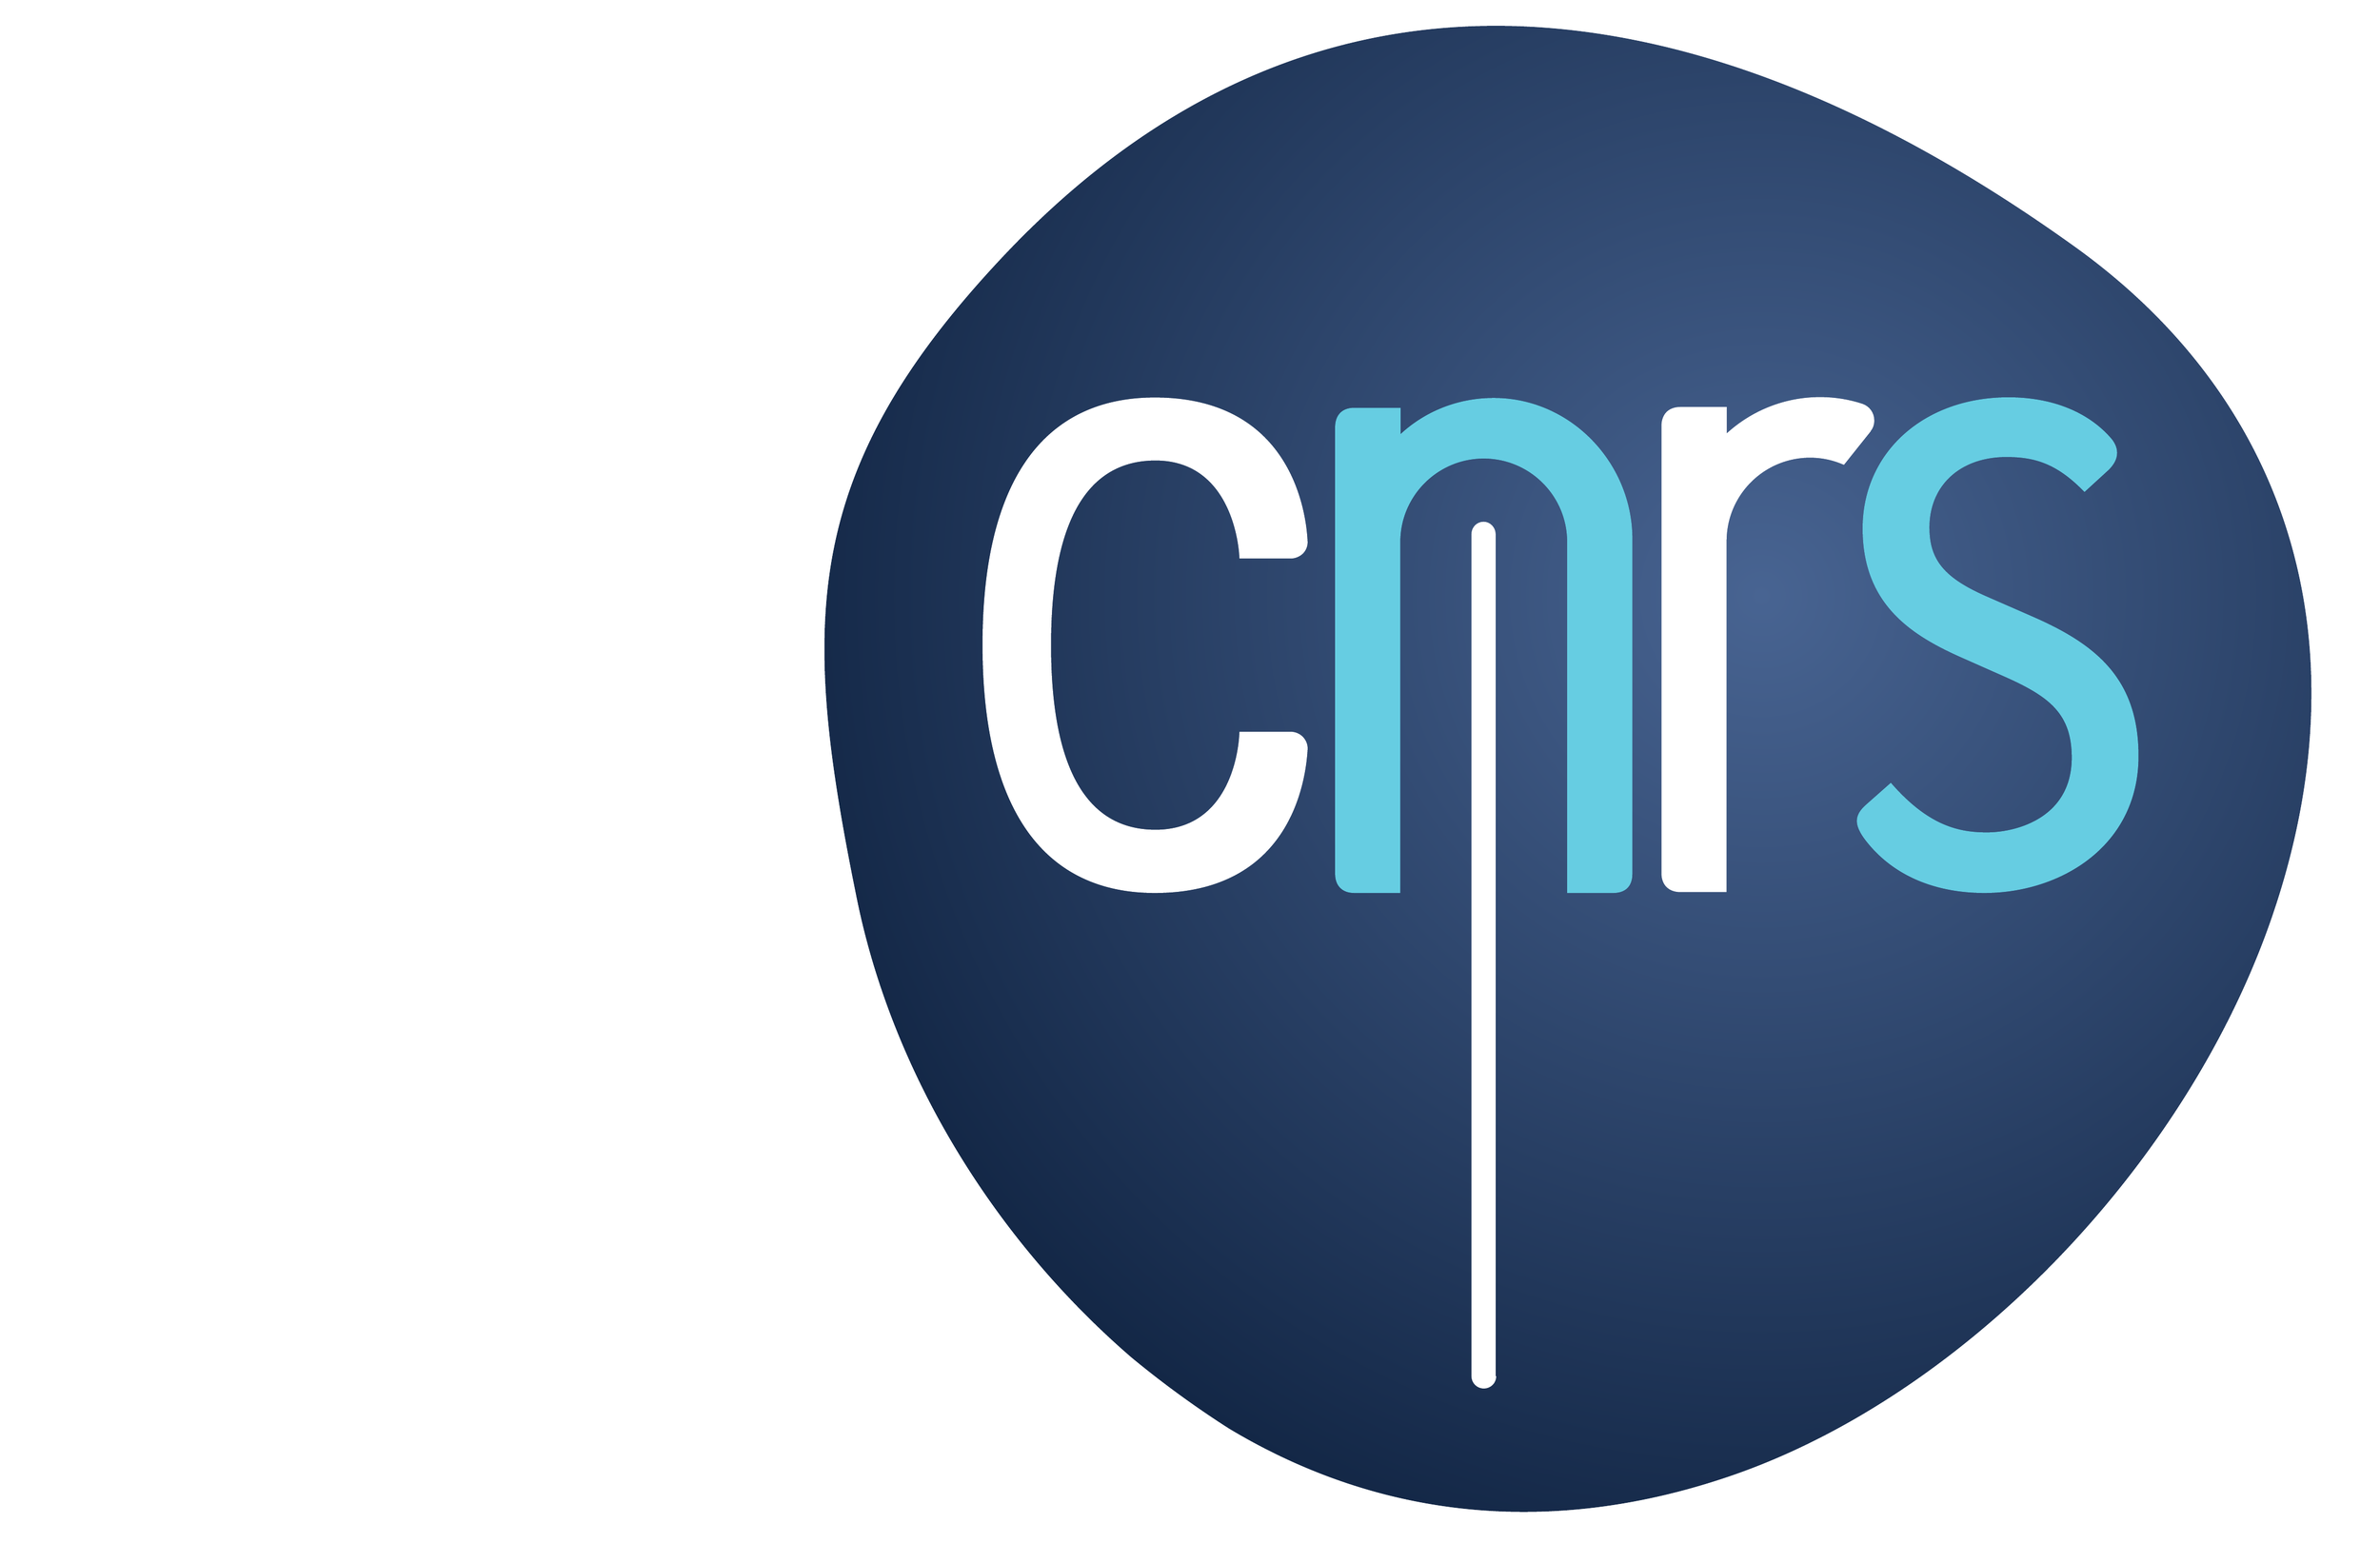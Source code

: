 % auteur du logo : CNRS
% version tikz : Kroum Tzanev
% date : 7 décembre 2015
\usetikzlibrary{svg.path}

\definecolor{inner}{RGB}{72,100,146} % #486492
\definecolor{outer}{RGB}{19,39,70} % #132746
\definecolor{lightblue}{RGB}{102,205,226} % #66cde2

\begin{tikzpicture}[x=1pt,y=1pt,yscale=-1]
  % fond
  \clip svg{M478.81,0.43c-134.50,-8.23,-255.78,44.24,-360.44,156.26c-136.26,145.67,-133.77,247.69,-96.57,430.41c24.40,119.80,95.54,235.49,195.06,317.37c115.83,95.10,251.81,119.51,393.37,70.70c155.96,-53.80,305.17,-208.00,362.94,-374.84c62.76,-181.83,14.55,-346.77,-132.59,-452.31c-126.56,-90.84,-248.28,-140.53,-361.76,-147.58Z};
  \shade[inner color=inner,outer color=outer] (630,383) circle (665);

  \begin{scope}[white]
    % cnrs
    \begin{scope}
      \fill svg{M313.43,474.65l-34.25,0l-0.14,1.02c-0.14,6.61,-4.11,64.97,-56.44,64.97c-46.59,0,-70.26,-41.74,-70.26,-124.21c0,-82.46,23.66,-124.36,70.26,-124.36c53.21,0,56.44,62.32,56.44,64.97l0.14,1.02l34.25,0c3.23,0,6.32,-1.32,8.52,-3.52c2.05,-2.20,3.08,-4.99,2.94,-7.93c-0.73,-16.16,-8.96,-96.87,-102.75,-96.87c-75.70,0,-115.83,57.47,-115.83,166.40c0,109.22,40.13,166.99,115.83,166.99c90.25,0,101.42,-73.79,102.75,-96.43c0.29,-3.08,-0.88,-6.02,-2.94,-8.37c-2.20,-2.35,-5.29,-3.67,-8.52,-3.67Z};
      \fill[lightblue] svg{M543.34,345.00c0,-51.45,-41.74,-94.96,-93.19,-94.96c-24.25,0,-46.30,9.11,-62.76,24.40l0,-17.78l-31.01,0c-9.40,0,-12.93,6.17,-12.93,13.08l0,300.46c0,8.37,5.14,12.93,12.78,12.93l31.01,0l0,-236.22c0,-31.01,25.13,-56.15,56.15,-56.15s56.15,25.13,56.15,56.15L499.53,583.14l30.87,0c8.52,0,12.93,-4.70,12.93,-12.93L543.34,345.00Z};
      \fill svg{M703.57,272.38c1.61,-1.91,2.49,-4.40,2.49,-7.20c0,-5.14,-3.23,-9.55,-7.93,-11.17c-8.96,-2.94,-18.52,-4.55,-28.51,-4.55c-24.10,0,-46.15,9.26,-62.76,24.40l0,-17.78l-31.01,0c-9.40,0,-12.93,6.17,-12.93,13.08l0,300.46c0,8.37,5.14,12.93,12.78,12.93l31.01,0l0,-236.22c0,-31.01,25.13,-56.15,56.15,-56.15c8.23,0,15.87,1.76,22.78,4.85l17.93,-22.49Z};
      \fill[lightblue] svg{M811.17,396.59l-29.54,-12.93c-28.51,-12.49,-38.51,-24.54,-38.51,-46.45c0,-28.37,20.72,-47.48,51.74,-47.48c18.22,0,33.22,3.82,51.59,22.49l1.02,1.02l15.72,-14.40c9.11,-8.52,6.46,-16.16,2.64,-21.02c-15.43,-18.22,-39.98,-28.22,-69.53,-28.22c-56.88,0,-98.04,37.19,-98.04,88.20c0,50.27,31.60,71.29,65.85,86.58l30.13,13.37c30.28,13.52,44.68,25.13,44.68,54.39c0,39.69,-35.86,50.27,-57.18,50.27c-18.22,0,-38.51,-3.96,-63.50,-32.19l-1.02,-1.17l-16.46,14.55c-8.37,7.34,-8.52,13.67,-0.29,24.40c22.63,28.95,55.86,35.13,79.67,35.13c51.44,0,103.63,-31.75,103.63,-92.16c0,-52.33,-28.95,-75.55,-72.61,-94.37Z};
    \end{scope}
    % dépasser les frontières
    \begin{scope}
      \fill svg{M451.79,908.34c0,4.60,-3.73,8.31,-8.34,8.31c-4.57,0,-8.31,-3.70,-8.31,-8.31l0,-566.67c0,-4.60,3.61,-8.34,8.13,-8.34c4.51,0,8.13,3.91,8.13,8.43L451.40,908.34Z};
    \end{scope}
  \end{scope}
\end{tikzpicture}
